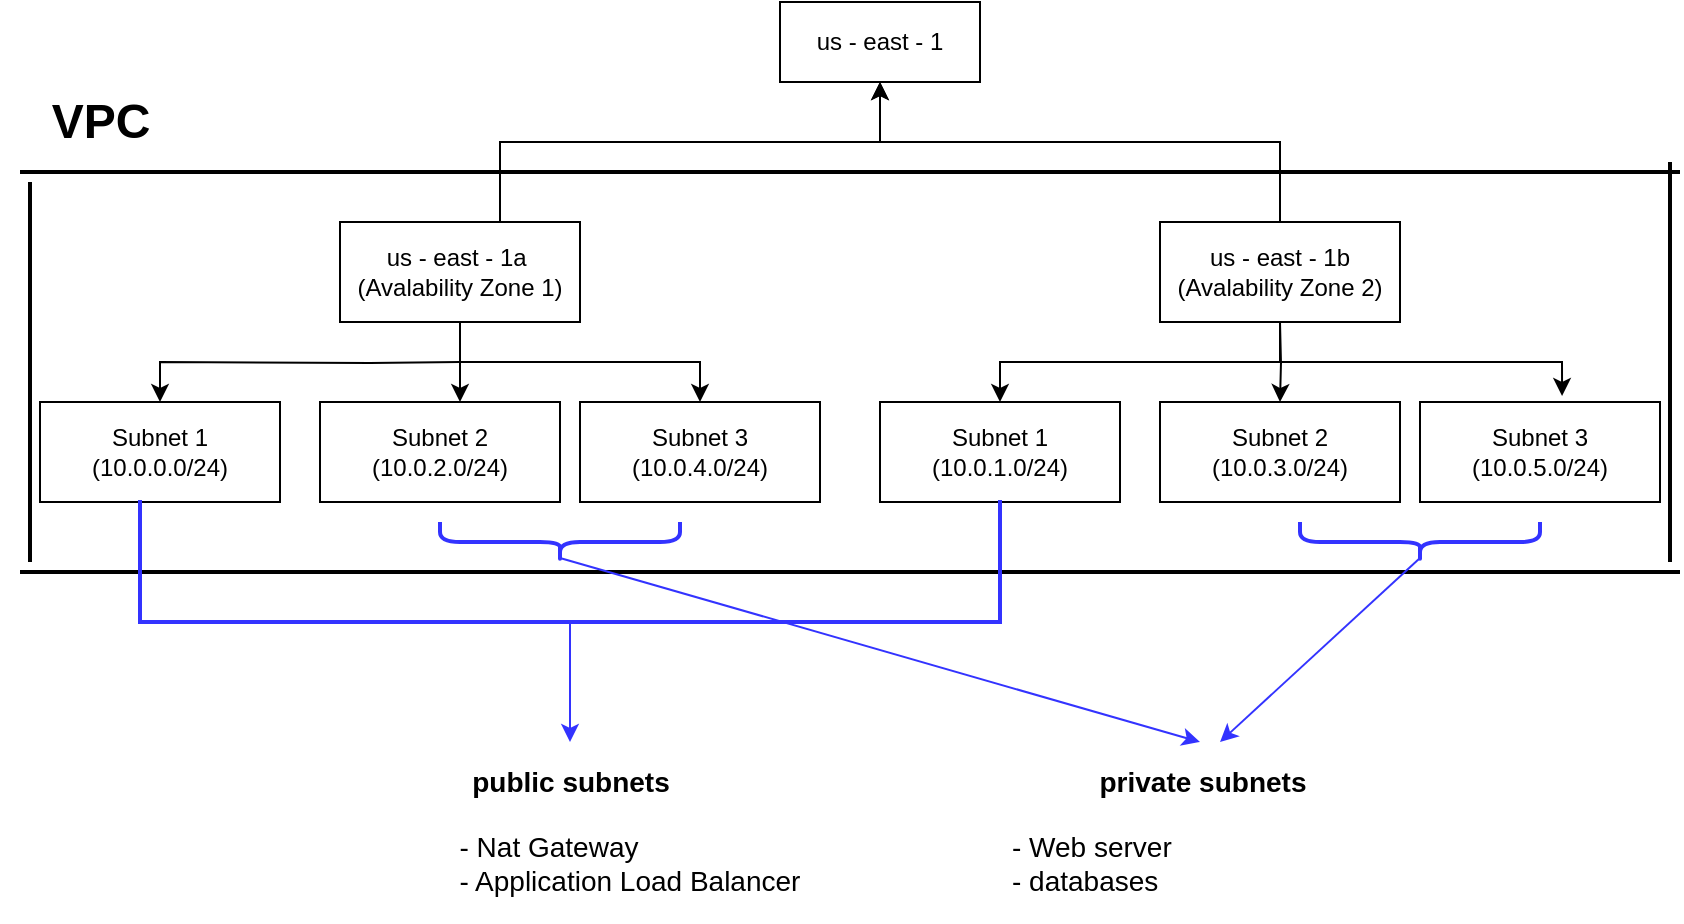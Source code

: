 <mxfile version="20.3.0" type="device"><diagram id="IIoFXCh6ielF3WdIItop" name="Page-1"><mxGraphModel dx="1102" dy="857" grid="1" gridSize="10" guides="1" tooltips="1" connect="1" arrows="1" fold="1" page="1" pageScale="1" pageWidth="850" pageHeight="1100" math="0" shadow="0"><root><mxCell id="0"/><mxCell id="1" parent="0"/><mxCell id="HfPRNQqRNMZygJHKdULy-1" value="us - east - 1" style="rounded=0;whiteSpace=wrap;html=1;" vertex="1" parent="1"><mxGeometry x="390" y="10" width="100" height="40" as="geometry"/></mxCell><mxCell id="HfPRNQqRNMZygJHKdULy-13" value="" style="edgeStyle=orthogonalEdgeStyle;rounded=0;orthogonalLoop=1;jettySize=auto;html=1;" edge="1" parent="1" target="HfPRNQqRNMZygJHKdULy-12"><mxGeometry relative="1" as="geometry"><mxPoint x="230" y="190" as="sourcePoint"/></mxGeometry></mxCell><mxCell id="HfPRNQqRNMZygJHKdULy-15" value="" style="edgeStyle=orthogonalEdgeStyle;rounded=0;orthogonalLoop=1;jettySize=auto;html=1;" edge="1" parent="1" source="HfPRNQqRNMZygJHKdULy-2" target="HfPRNQqRNMZygJHKdULy-14"><mxGeometry relative="1" as="geometry"><Array as="points"><mxPoint x="230" y="200"/><mxPoint x="230" y="200"/></Array></mxGeometry></mxCell><mxCell id="HfPRNQqRNMZygJHKdULy-17" value="" style="edgeStyle=orthogonalEdgeStyle;rounded=0;orthogonalLoop=1;jettySize=auto;html=1;exitX=0.5;exitY=1;exitDx=0;exitDy=0;" edge="1" parent="1" source="HfPRNQqRNMZygJHKdULy-2" target="HfPRNQqRNMZygJHKdULy-16"><mxGeometry relative="1" as="geometry"/></mxCell><mxCell id="HfPRNQqRNMZygJHKdULy-2" value="us - east - 1a&amp;nbsp;&lt;br&gt;(Avalability Zone 1)" style="rounded=0;whiteSpace=wrap;html=1;" vertex="1" parent="1"><mxGeometry x="170" y="120" width="120" height="50" as="geometry"/></mxCell><mxCell id="HfPRNQqRNMZygJHKdULy-24" value="" style="edgeStyle=orthogonalEdgeStyle;rounded=0;orthogonalLoop=1;jettySize=auto;html=1;entryX=0.592;entryY=-0.06;entryDx=0;entryDy=0;entryPerimeter=0;" edge="1" parent="1" source="HfPRNQqRNMZygJHKdULy-4" target="HfPRNQqRNMZygJHKdULy-21"><mxGeometry relative="1" as="geometry"><mxPoint x="800" y="145" as="targetPoint"/><Array as="points"><mxPoint x="640" y="190"/><mxPoint x="781" y="190"/></Array></mxGeometry></mxCell><mxCell id="HfPRNQqRNMZygJHKdULy-4" value="us - east - 1b&lt;br&gt;(Avalability Zone 2)" style="rounded=0;whiteSpace=wrap;html=1;" vertex="1" parent="1"><mxGeometry x="580" y="120" width="120" height="50" as="geometry"/></mxCell><mxCell id="HfPRNQqRNMZygJHKdULy-5" value="" style="edgeStyle=elbowEdgeStyle;elbow=vertical;endArrow=classic;html=1;rounded=0;entryX=0.5;entryY=1;entryDx=0;entryDy=0;" edge="1" parent="1" target="HfPRNQqRNMZygJHKdULy-1"><mxGeometry width="50" height="50" relative="1" as="geometry"><mxPoint x="250" y="120" as="sourcePoint"/><mxPoint x="300" y="70" as="targetPoint"/><Array as="points"><mxPoint x="350" y="80"/></Array></mxGeometry></mxCell><mxCell id="HfPRNQqRNMZygJHKdULy-6" value="" style="edgeStyle=elbowEdgeStyle;elbow=vertical;endArrow=classic;html=1;rounded=0;exitX=0.5;exitY=0;exitDx=0;exitDy=0;entryX=0.5;entryY=1;entryDx=0;entryDy=0;" edge="1" parent="1" source="HfPRNQqRNMZygJHKdULy-4" target="HfPRNQqRNMZygJHKdULy-1"><mxGeometry width="50" height="50" relative="1" as="geometry"><mxPoint x="400" y="250" as="sourcePoint"/><mxPoint x="450" y="200" as="targetPoint"/><Array as="points"><mxPoint x="540" y="80"/></Array></mxGeometry></mxCell><mxCell id="HfPRNQqRNMZygJHKdULy-12" value="Subnet 1&lt;br&gt;(10.0.0.0/24)" style="rounded=0;whiteSpace=wrap;html=1;" vertex="1" parent="1"><mxGeometry x="20" y="210" width="120" height="50" as="geometry"/></mxCell><mxCell id="HfPRNQqRNMZygJHKdULy-14" value="Subnet 2&lt;br&gt;(10.0.2.0/24)" style="whiteSpace=wrap;html=1;rounded=0;" vertex="1" parent="1"><mxGeometry x="160" y="210" width="120" height="50" as="geometry"/></mxCell><mxCell id="HfPRNQqRNMZygJHKdULy-16" value="Subnet 3&lt;br&gt;(10.0.4.0/24)" style="rounded=0;whiteSpace=wrap;html=1;" vertex="1" parent="1"><mxGeometry x="290" y="210" width="120" height="50" as="geometry"/></mxCell><mxCell id="HfPRNQqRNMZygJHKdULy-18" value="" style="edgeStyle=orthogonalEdgeStyle;rounded=0;orthogonalLoop=1;jettySize=auto;html=1;exitX=0.5;exitY=1;exitDx=0;exitDy=0;" edge="1" parent="1" target="HfPRNQqRNMZygJHKdULy-19" source="HfPRNQqRNMZygJHKdULy-4"><mxGeometry relative="1" as="geometry"><mxPoint x="650" y="190" as="sourcePoint"/></mxGeometry></mxCell><mxCell id="HfPRNQqRNMZygJHKdULy-19" value="Subnet 1&lt;br&gt;(10.0.1.0/24)" style="rounded=0;whiteSpace=wrap;html=1;" vertex="1" parent="1"><mxGeometry x="440" y="210" width="120" height="50" as="geometry"/></mxCell><mxCell id="HfPRNQqRNMZygJHKdULy-20" value="Subnet 2&lt;br&gt;(10.0.3.0/24)" style="whiteSpace=wrap;html=1;rounded=0;" vertex="1" parent="1"><mxGeometry x="580" y="210" width="120" height="50" as="geometry"/></mxCell><mxCell id="HfPRNQqRNMZygJHKdULy-21" value="Subnet 3&lt;br&gt;(10.0.5.0/24)" style="rounded=0;whiteSpace=wrap;html=1;" vertex="1" parent="1"><mxGeometry x="710" y="210" width="120" height="50" as="geometry"/></mxCell><mxCell id="HfPRNQqRNMZygJHKdULy-25" value="" style="edgeStyle=orthogonalEdgeStyle;rounded=0;orthogonalLoop=1;jettySize=auto;html=1;" edge="1" parent="1"><mxGeometry relative="1" as="geometry"><mxPoint x="640" y="170" as="sourcePoint"/><mxPoint x="640" y="210" as="targetPoint"/></mxGeometry></mxCell><mxCell id="HfPRNQqRNMZygJHKdULy-26" value="" style="line;strokeWidth=2;html=1;" vertex="1" parent="1"><mxGeometry x="10" y="290" width="830" height="10" as="geometry"/></mxCell><mxCell id="HfPRNQqRNMZygJHKdULy-28" value="" style="line;strokeWidth=2;direction=south;html=1;" vertex="1" parent="1"><mxGeometry x="10" y="100" width="10" height="190" as="geometry"/></mxCell><mxCell id="HfPRNQqRNMZygJHKdULy-30" value="" style="line;strokeWidth=2;direction=south;html=1;" vertex="1" parent="1"><mxGeometry x="830" y="90" width="10" height="200" as="geometry"/></mxCell><mxCell id="HfPRNQqRNMZygJHKdULy-31" value="" style="line;strokeWidth=2;html=1;" vertex="1" parent="1"><mxGeometry x="10" y="90" width="830" height="10" as="geometry"/></mxCell><mxCell id="HfPRNQqRNMZygJHKdULy-32" value="VPC" style="text;strokeColor=none;fillColor=none;html=1;fontSize=24;fontStyle=1;verticalAlign=middle;align=center;" vertex="1" parent="1"><mxGeometry y="50" width="100" height="40" as="geometry"/></mxCell><mxCell id="HfPRNQqRNMZygJHKdULy-33" value="" style="shape=partialRectangle;whiteSpace=wrap;html=1;bottom=1;right=1;left=1;top=0;routingCenterX=-0.5;fillColor=none;strokeWidth=2;strokeColor=#3333FF;" vertex="1" parent="1"><mxGeometry x="70" y="260" width="430" height="60" as="geometry"/></mxCell><mxCell id="HfPRNQqRNMZygJHKdULy-36" value="" style="endArrow=classic;html=1;rounded=0;exitX=0.5;exitY=1;exitDx=0;exitDy=0;strokeColor=#3333FF;" edge="1" parent="1" source="HfPRNQqRNMZygJHKdULy-33"><mxGeometry width="50" height="50" relative="1" as="geometry"><mxPoint x="400" y="240" as="sourcePoint"/><mxPoint x="285" y="380" as="targetPoint"/><Array as="points"/></mxGeometry></mxCell><mxCell id="HfPRNQqRNMZygJHKdULy-37" value="&lt;p style=&quot;line-height: 1.2;&quot;&gt;&lt;font style=&quot;font-size: 14px;&quot;&gt;&lt;b&gt;public subnets&lt;/b&gt;&lt;/font&gt;&lt;/p&gt;" style="text;html=1;strokeColor=none;fillColor=none;align=center;verticalAlign=middle;whiteSpace=wrap;rounded=0;strokeWidth=2;" vertex="1" parent="1"><mxGeometry x="223.75" y="380" width="122.5" height="40" as="geometry"/></mxCell><mxCell id="HfPRNQqRNMZygJHKdULy-38" value="- Nat Gateway&#10;- Application Load Balancer" style="text;strokeColor=none;fillColor=none;align=left;verticalAlign=middle;spacingLeft=4;spacingRight=4;overflow=hidden;points=[[0,0.5],[1,0.5]];portConstraint=eastwest;rotatable=0;strokeWidth=2;fontSize=14;" vertex="1" parent="1"><mxGeometry x="223.75" y="410" width="210" height="60" as="geometry"/></mxCell><mxCell id="HfPRNQqRNMZygJHKdULy-39" value="" style="shape=curlyBracket;whiteSpace=wrap;html=1;rounded=1;flipH=1;strokeColor=#3333FF;strokeWidth=2;fontSize=14;fillColor=none;rotation=90;" vertex="1" parent="1"><mxGeometry x="270" y="220" width="20" height="120" as="geometry"/></mxCell><mxCell id="HfPRNQqRNMZygJHKdULy-40" value="" style="shape=curlyBracket;whiteSpace=wrap;html=1;rounded=1;flipH=1;strokeColor=#3333FF;strokeWidth=2;fontSize=14;fillColor=none;rotation=90;" vertex="1" parent="1"><mxGeometry x="700" y="220" width="20" height="120" as="geometry"/></mxCell><mxCell id="HfPRNQqRNMZygJHKdULy-41" value="" style="endArrow=classic;html=1;rounded=0;strokeColor=#3333FF;fontSize=14;exitX=0.1;exitY=0.5;exitDx=0;exitDy=0;exitPerimeter=0;" edge="1" parent="1" source="HfPRNQqRNMZygJHKdULy-39"><mxGeometry width="50" height="50" relative="1" as="geometry"><mxPoint x="400" y="300" as="sourcePoint"/><mxPoint x="600" y="380" as="targetPoint"/></mxGeometry></mxCell><mxCell id="HfPRNQqRNMZygJHKdULy-42" value="" style="endArrow=classic;html=1;rounded=0;strokeColor=#3333FF;fontSize=14;exitX=0.1;exitY=0.5;exitDx=0;exitDy=0;exitPerimeter=0;" edge="1" parent="1" source="HfPRNQqRNMZygJHKdULy-40"><mxGeometry width="50" height="50" relative="1" as="geometry"><mxPoint x="400" y="300" as="sourcePoint"/><mxPoint x="610" y="380" as="targetPoint"/></mxGeometry></mxCell><mxCell id="HfPRNQqRNMZygJHKdULy-43" value="&lt;p style=&quot;line-height: 1.2;&quot;&gt;&lt;font style=&quot;font-size: 14px;&quot;&gt;&lt;b&gt;private subnets&lt;/b&gt;&lt;/font&gt;&lt;/p&gt;" style="text;html=1;strokeColor=none;fillColor=none;align=center;verticalAlign=middle;whiteSpace=wrap;rounded=0;strokeWidth=2;" vertex="1" parent="1"><mxGeometry x="540" y="380" width="122.5" height="40" as="geometry"/></mxCell><mxCell id="HfPRNQqRNMZygJHKdULy-44" value="- Web server&#10;- databases" style="text;strokeColor=none;fillColor=none;align=left;verticalAlign=middle;spacingLeft=4;spacingRight=4;overflow=hidden;points=[[0,0.5],[1,0.5]];portConstraint=eastwest;rotatable=0;strokeWidth=2;fontSize=14;" vertex="1" parent="1"><mxGeometry x="500" y="410" width="210" height="60" as="geometry"/></mxCell></root></mxGraphModel></diagram></mxfile>
